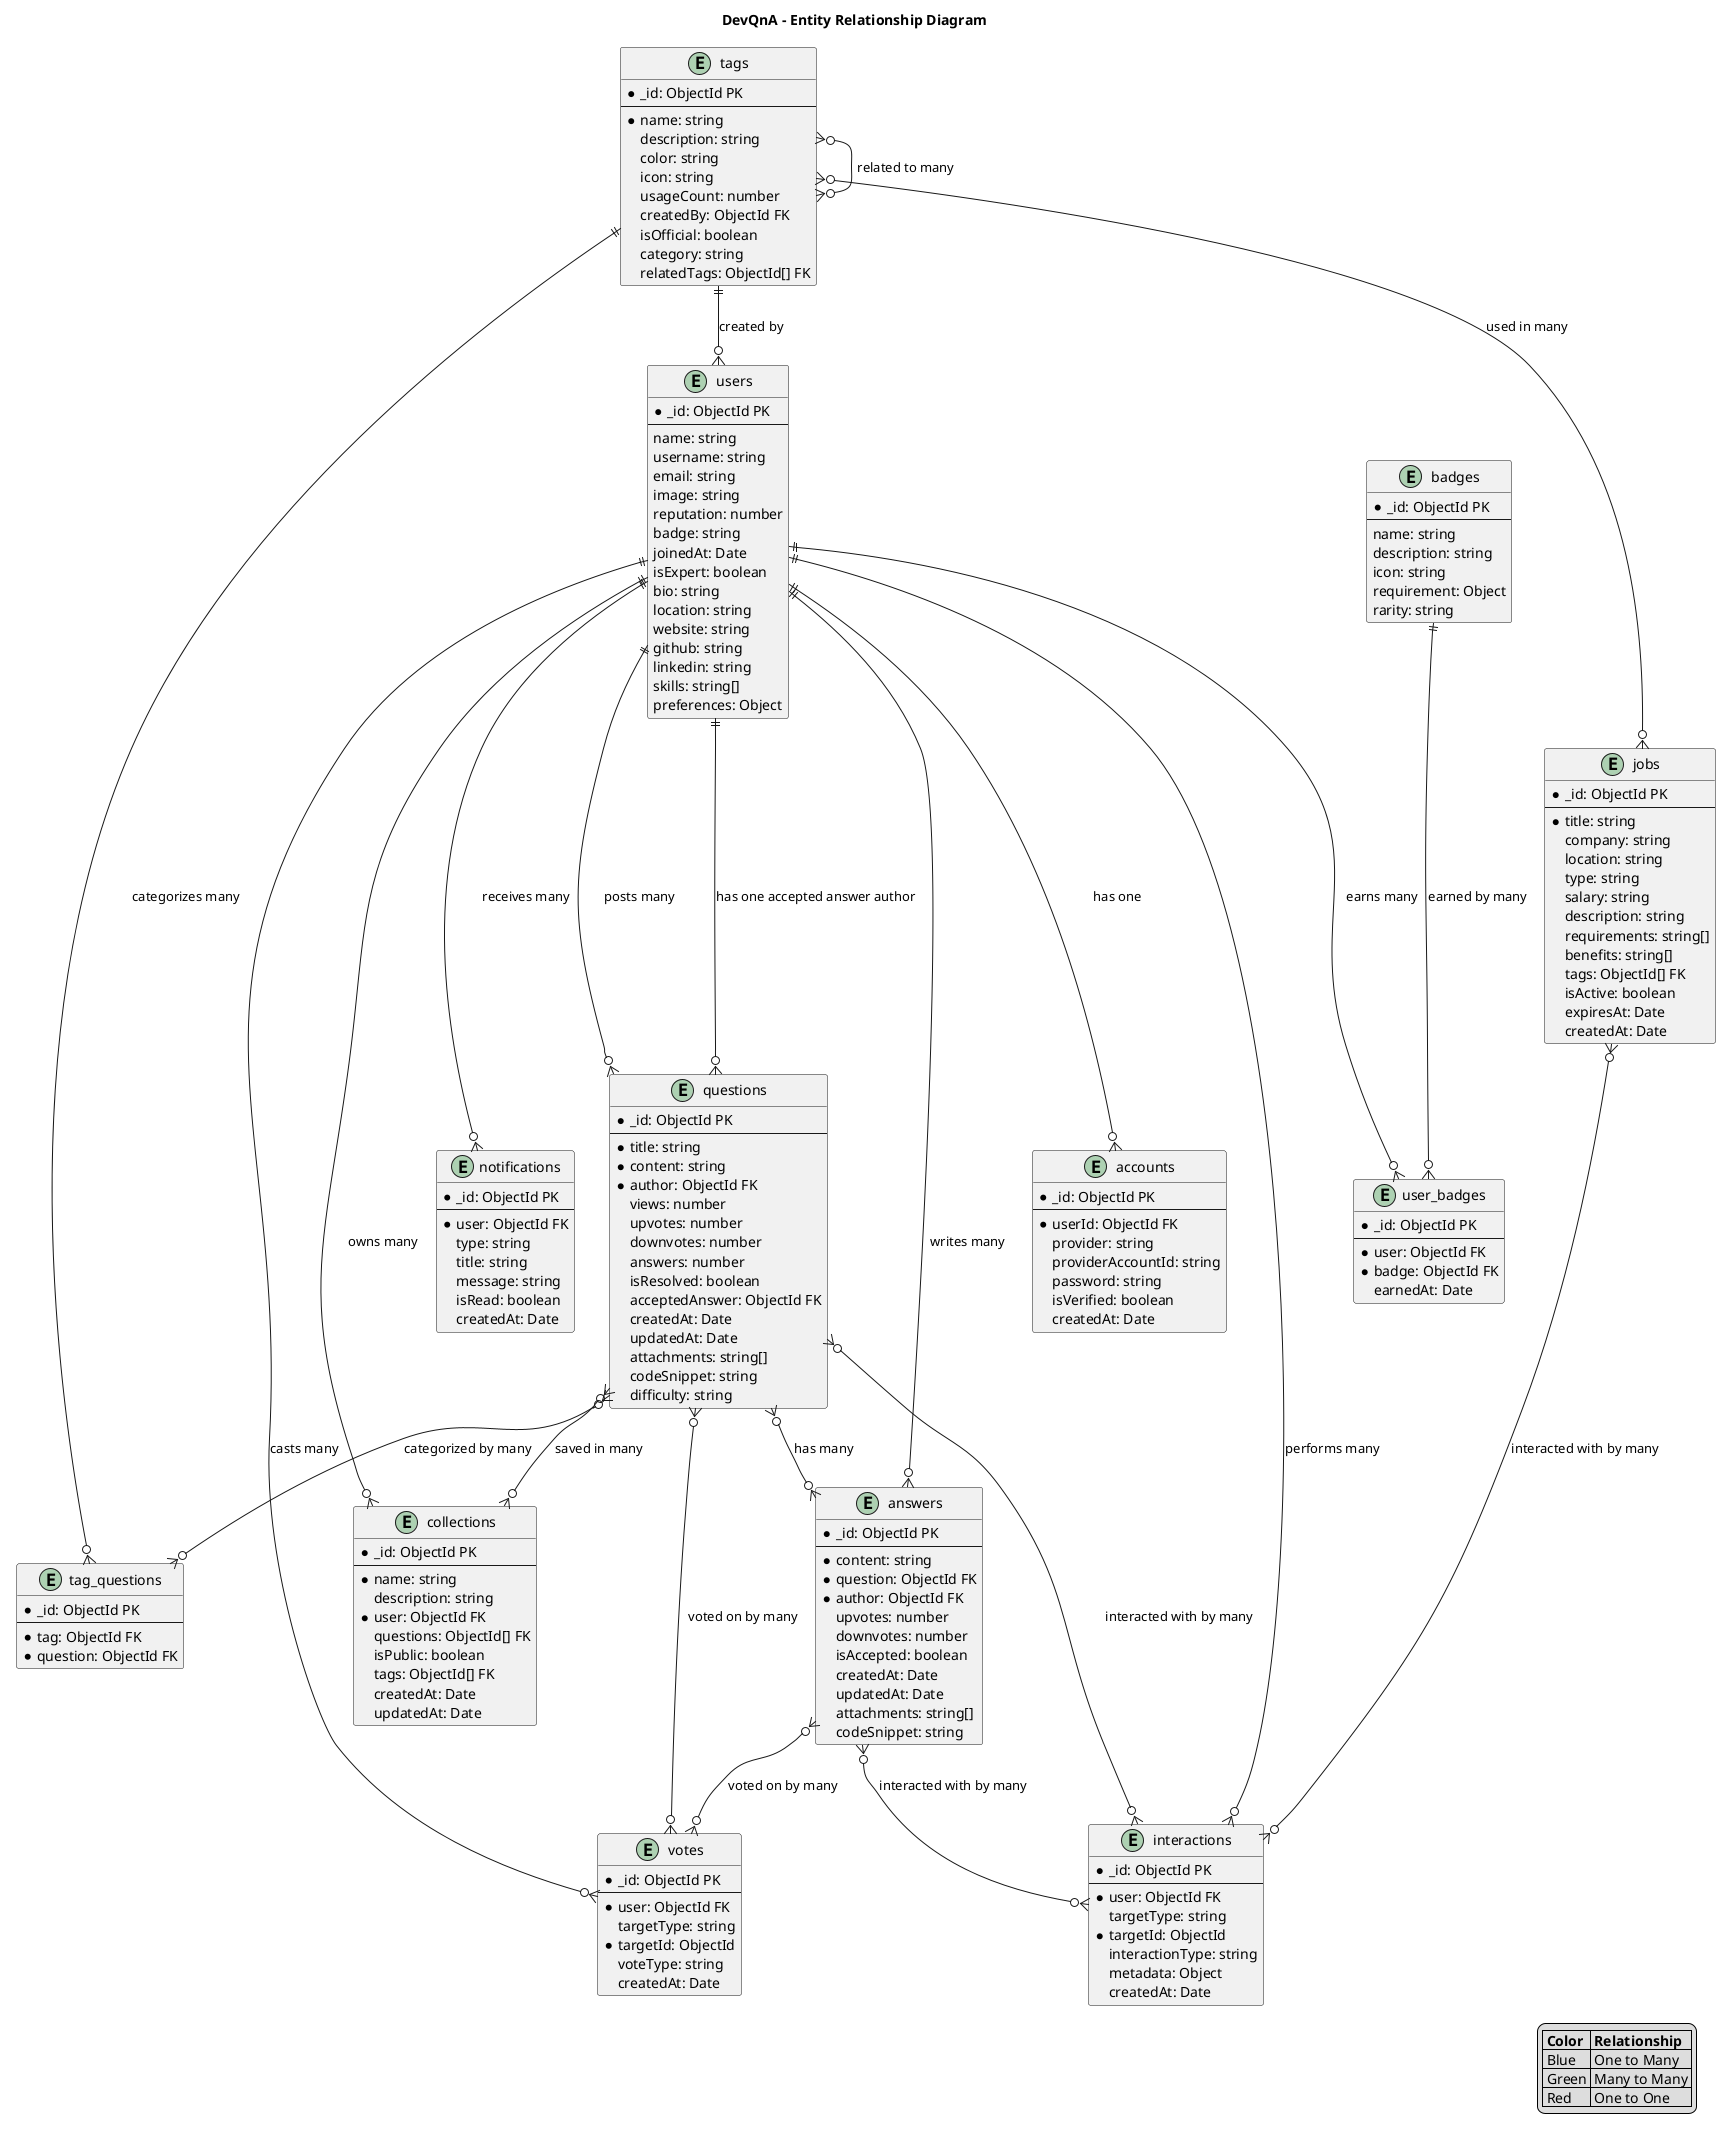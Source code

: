 @startuml DevQnA ER Diagram

' Entities
entity "users" as users {
    * _id: ObjectId PK
    --
    name: string
    username: string
    email: string
    image: string
    reputation: number
    badge: string
    joinedAt: Date
    isExpert: boolean
    bio: string
    location: string
    website: string
    github: string
    linkedin: string
    skills: string[]
    preferences: Object
}

entity "accounts" as accounts {
    * _id: ObjectId PK
    --
    * userId: ObjectId FK
    provider: string
    providerAccountId: string
    password: string
    isVerified: boolean
    createdAt: Date
}

entity "questions" as questions {
    * _id: ObjectId PK
    --
    * title: string
    * content: string
    * author: ObjectId FK
    views: number
    upvotes: number
    downvotes: number
    answers: number
    isResolved: boolean
    acceptedAnswer: ObjectId FK
    createdAt: Date
    updatedAt: Date
    attachments: string[]
    codeSnippet: string
    difficulty: string
}

entity "answers" as answers {
    * _id: ObjectId PK
    --
    * content: string
    * question: ObjectId FK
    * author: ObjectId FK
    upvotes: number
    downvotes: number
    isAccepted: boolean
    createdAt: Date
    updatedAt: Date
    attachments: string[]
    codeSnippet: string
}

entity "tags" as tags {
    * _id: ObjectId PK
    --
    * name: string
    description: string
    color: string
    icon: string
    usageCount: number
    createdBy: ObjectId FK
    isOfficial: boolean
    category: string
    relatedTags: ObjectId[] FK
}

entity "tag_questions" as tag_questions {
    * _id: ObjectId PK
    --
    * tag: ObjectId FK
    * question: ObjectId FK
}

entity "votes" as votes {
    * _id: ObjectId PK
    --
    * user: ObjectId FK
    targetType: string
    * targetId: ObjectId
    voteType: string
    createdAt: Date
}

entity "collections" as collections {
    * _id: ObjectId PK
    --
    * name: string
    description: string
    * user: ObjectId FK
    questions: ObjectId[] FK
    isPublic: boolean
    tags: ObjectId[] FK
    createdAt: Date
    updatedAt: Date
}

entity "interactions" as interactions {
    * _id: ObjectId PK
    --
    * user: ObjectId FK
    targetType: string
    * targetId: ObjectId
    interactionType: string
    metadata: Object
    createdAt: Date
}

entity "jobs" as jobs {
    * _id: ObjectId PK
    --
    * title: string
    company: string
    location: string
    type: string
    salary: string
    description: string
    requirements: string[]
    benefits: string[]
    tags: ObjectId[] FK
    isActive: boolean
    expiresAt: Date
    createdAt: Date
}

entity "notifications" as notifications {
    * _id: ObjectId PK
    --
    * user: ObjectId FK
    type: string
    title: string
    message: string
    isRead: boolean
    createdAt: Date
}

entity "badges" as badges {
    * _id: ObjectId PK
    --
    name: string
    description: string
    icon: string
    requirement: Object
    rarity: string
}

entity "user_badges" as user_badges {
    * _id: ObjectId PK
    --
    * user: ObjectId FK
    * badge: ObjectId FK
    earnedAt: Date
}

' Relationships
users ||--o{ accounts : "has one"
users ||--o{ questions : "posts many"
users ||--o{ answers : "writes many"
users ||--o{ votes : "casts many"
users ||--o{ collections : "owns many"
users ||--o{ interactions : "performs many"
users ||--o{ notifications : "receives many"
users ||--o{ user_badges : "earns many"

questions }o--o{ answers : "has many"
questions }o--|| users : "has one accepted answer author"
questions }o--o{ tag_questions : "categorized by many"
questions }o--o{ collections : "saved in many"
questions }o--o{ votes : "voted on by many"
questions }o--o{ interactions : "interacted with by many"

answers }o--o{ votes : "voted on by many"
answers }o--o{ interactions : "interacted with by many"

tags ||--o{ tag_questions : "categorizes many"
tags }o--o{ jobs : "used in many"
tags ||--o{ users : "created by"
tags }o--o{ tags : "related to many"

jobs }o--o{ interactions : "interacted with by many"

badges ||--o{ user_badges : "earned by many"

' Styling
title DevQnA - Entity Relationship Diagram

legend right
    |= Color |= Relationship |
    | Blue | One to Many |
    | Green | Many to Many |
    | Red | One to One |
endlegend

@enduml
